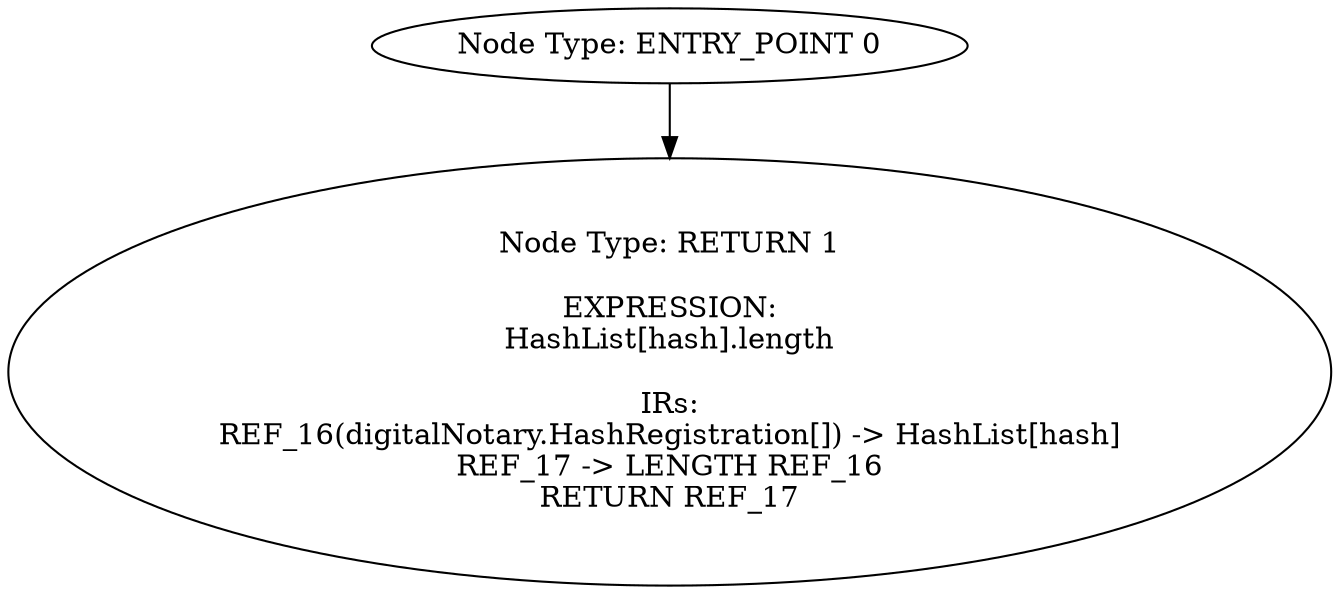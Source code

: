 digraph{
0[label="Node Type: ENTRY_POINT 0
"];
0->1;
1[label="Node Type: RETURN 1

EXPRESSION:
HashList[hash].length

IRs:
REF_16(digitalNotary.HashRegistration[]) -> HashList[hash]
REF_17 -> LENGTH REF_16
RETURN REF_17"];
}
